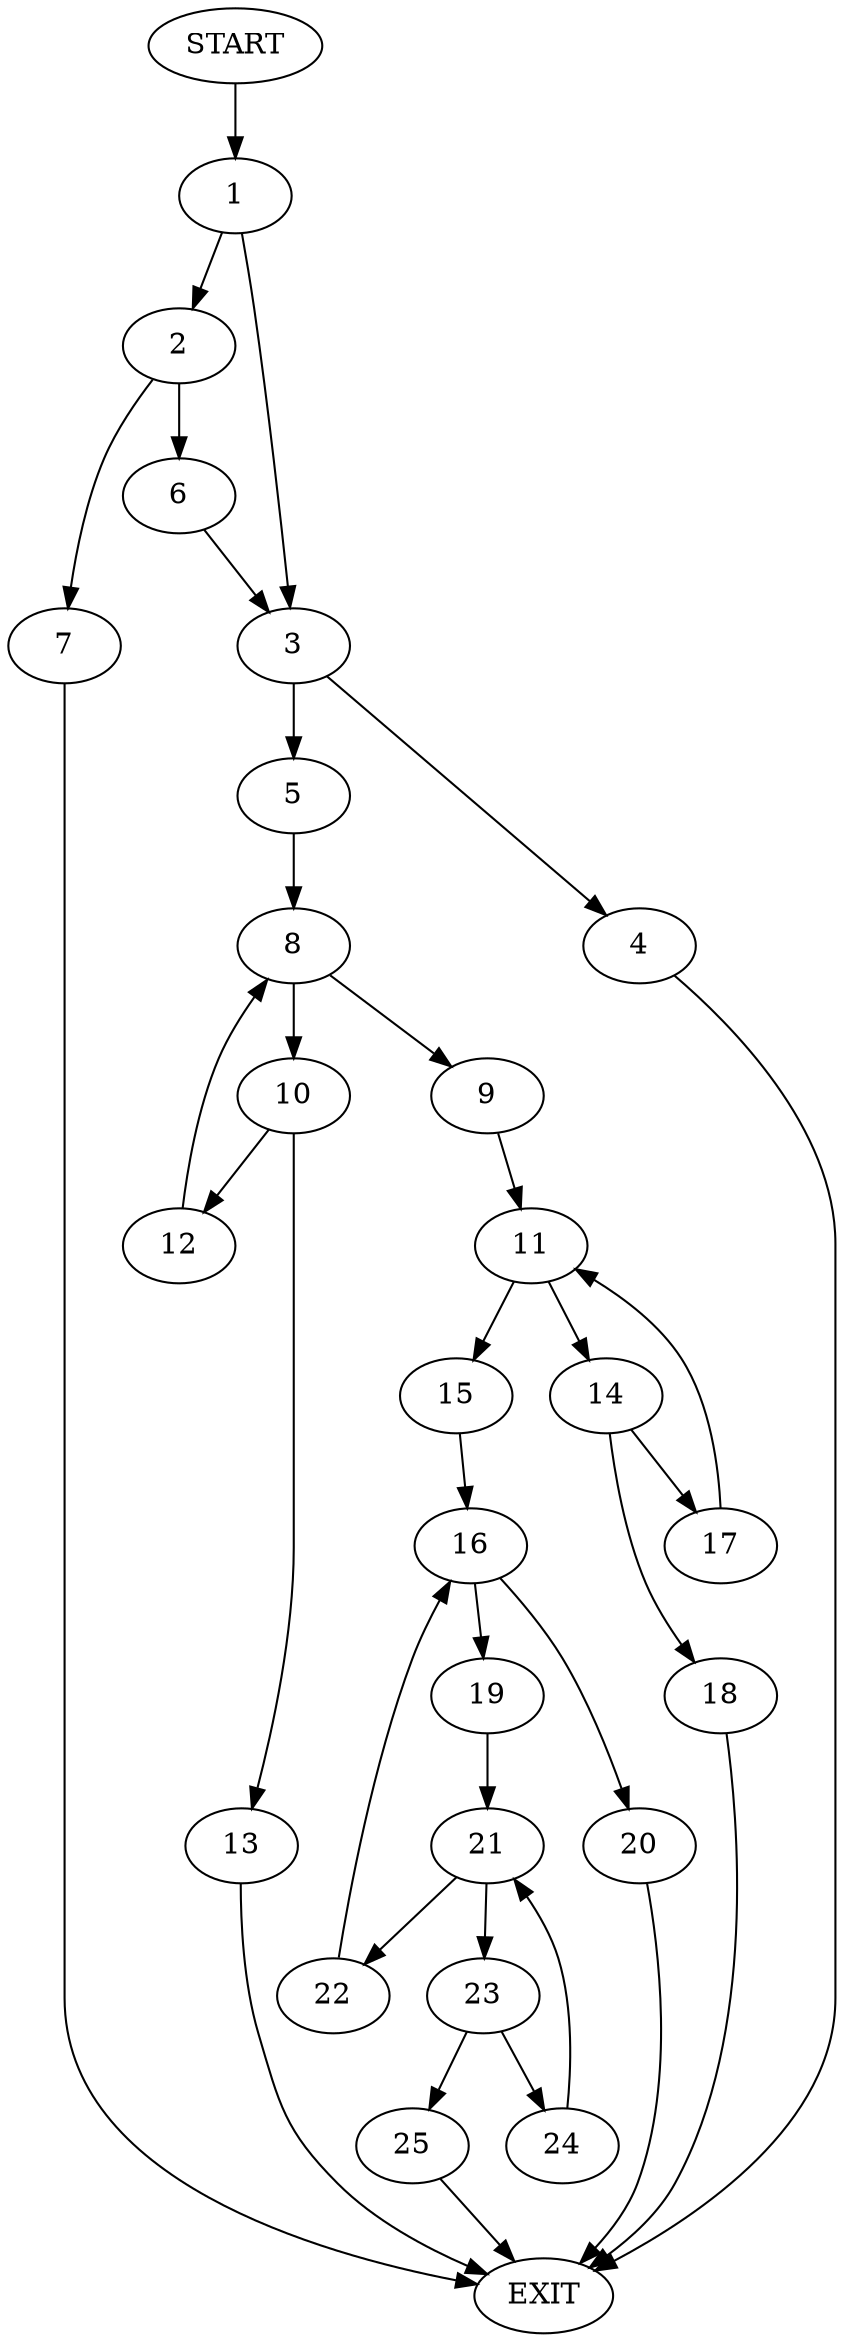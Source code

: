 digraph {
0 [label="START"]
26 [label="EXIT"]
0 -> 1
1 -> 2
1 -> 3
3 -> 4
3 -> 5
2 -> 6
2 -> 7
6 -> 3
7 -> 26
4 -> 26
5 -> 8
8 -> 9
8 -> 10
9 -> 11
10 -> 12
10 -> 13
13 -> 26
12 -> 8
11 -> 14
11 -> 15
15 -> 16
14 -> 17
14 -> 18
17 -> 11
18 -> 26
16 -> 19
16 -> 20
19 -> 21
20 -> 26
21 -> 22
21 -> 23
23 -> 24
23 -> 25
22 -> 16
24 -> 21
25 -> 26
}
